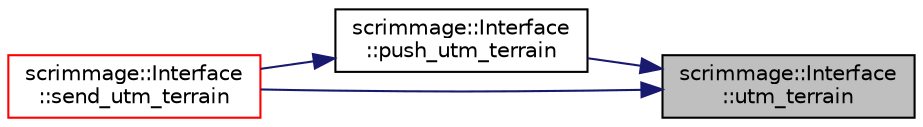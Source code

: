 digraph "scrimmage::Interface::utm_terrain"
{
 // LATEX_PDF_SIZE
  edge [fontname="Helvetica",fontsize="10",labelfontname="Helvetica",labelfontsize="10"];
  node [fontname="Helvetica",fontsize="10",shape=record];
  rankdir="RL";
  Node1 [label="scrimmage::Interface\l::utm_terrain",height=0.2,width=0.4,color="black", fillcolor="grey75", style="filled", fontcolor="black",tooltip=" "];
  Node1 -> Node2 [dir="back",color="midnightblue",fontsize="10",style="solid",fontname="Helvetica"];
  Node2 [label="scrimmage::Interface\l::push_utm_terrain",height=0.2,width=0.4,color="black", fillcolor="white", style="filled",URL="$classscrimmage_1_1Interface.html#ab95a643cb961bbb848a8f9e1d3e69ba1",tooltip=" "];
  Node2 -> Node3 [dir="back",color="midnightblue",fontsize="10",style="solid",fontname="Helvetica"];
  Node3 [label="scrimmage::Interface\l::send_utm_terrain",height=0.2,width=0.4,color="red", fillcolor="white", style="filled",URL="$classscrimmage_1_1Interface.html#a2a39c0bb93bead7b09c01b5ab05ce2db",tooltip=" "];
  Node1 -> Node3 [dir="back",color="midnightblue",fontsize="10",style="solid",fontname="Helvetica"];
}
